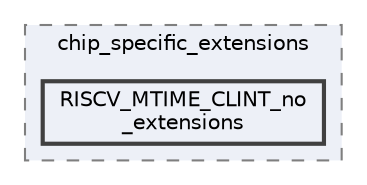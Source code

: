 digraph "D:/Projects/Raspberrypi_pico/pico_freertos_final/freertos_pico2/pico_freertos/FreeRTOS-Kernel/portable/GCC/RISC-V/chip_specific_extensions/RISCV_MTIME_CLINT_no_extensions"
{
 // LATEX_PDF_SIZE
  bgcolor="transparent";
  edge [fontname=Helvetica,fontsize=10,labelfontname=Helvetica,labelfontsize=10];
  node [fontname=Helvetica,fontsize=10,shape=box,height=0.2,width=0.4];
  compound=true
  subgraph clusterdir_d52902ff1e24b63ab94dbc3850310914 {
    graph [ bgcolor="#edf0f7", pencolor="grey50", label="chip_specific_extensions", fontname=Helvetica,fontsize=10 style="filled,dashed", URL="dir_d52902ff1e24b63ab94dbc3850310914.html",tooltip=""]
  dir_7d38b6fd97a6b1358d7a1f49dccb775d [label="RISCV_MTIME_CLINT_no\l_extensions", fillcolor="#edf0f7", color="grey25", style="filled,bold", URL="dir_7d38b6fd97a6b1358d7a1f49dccb775d.html",tooltip=""];
  }
}
